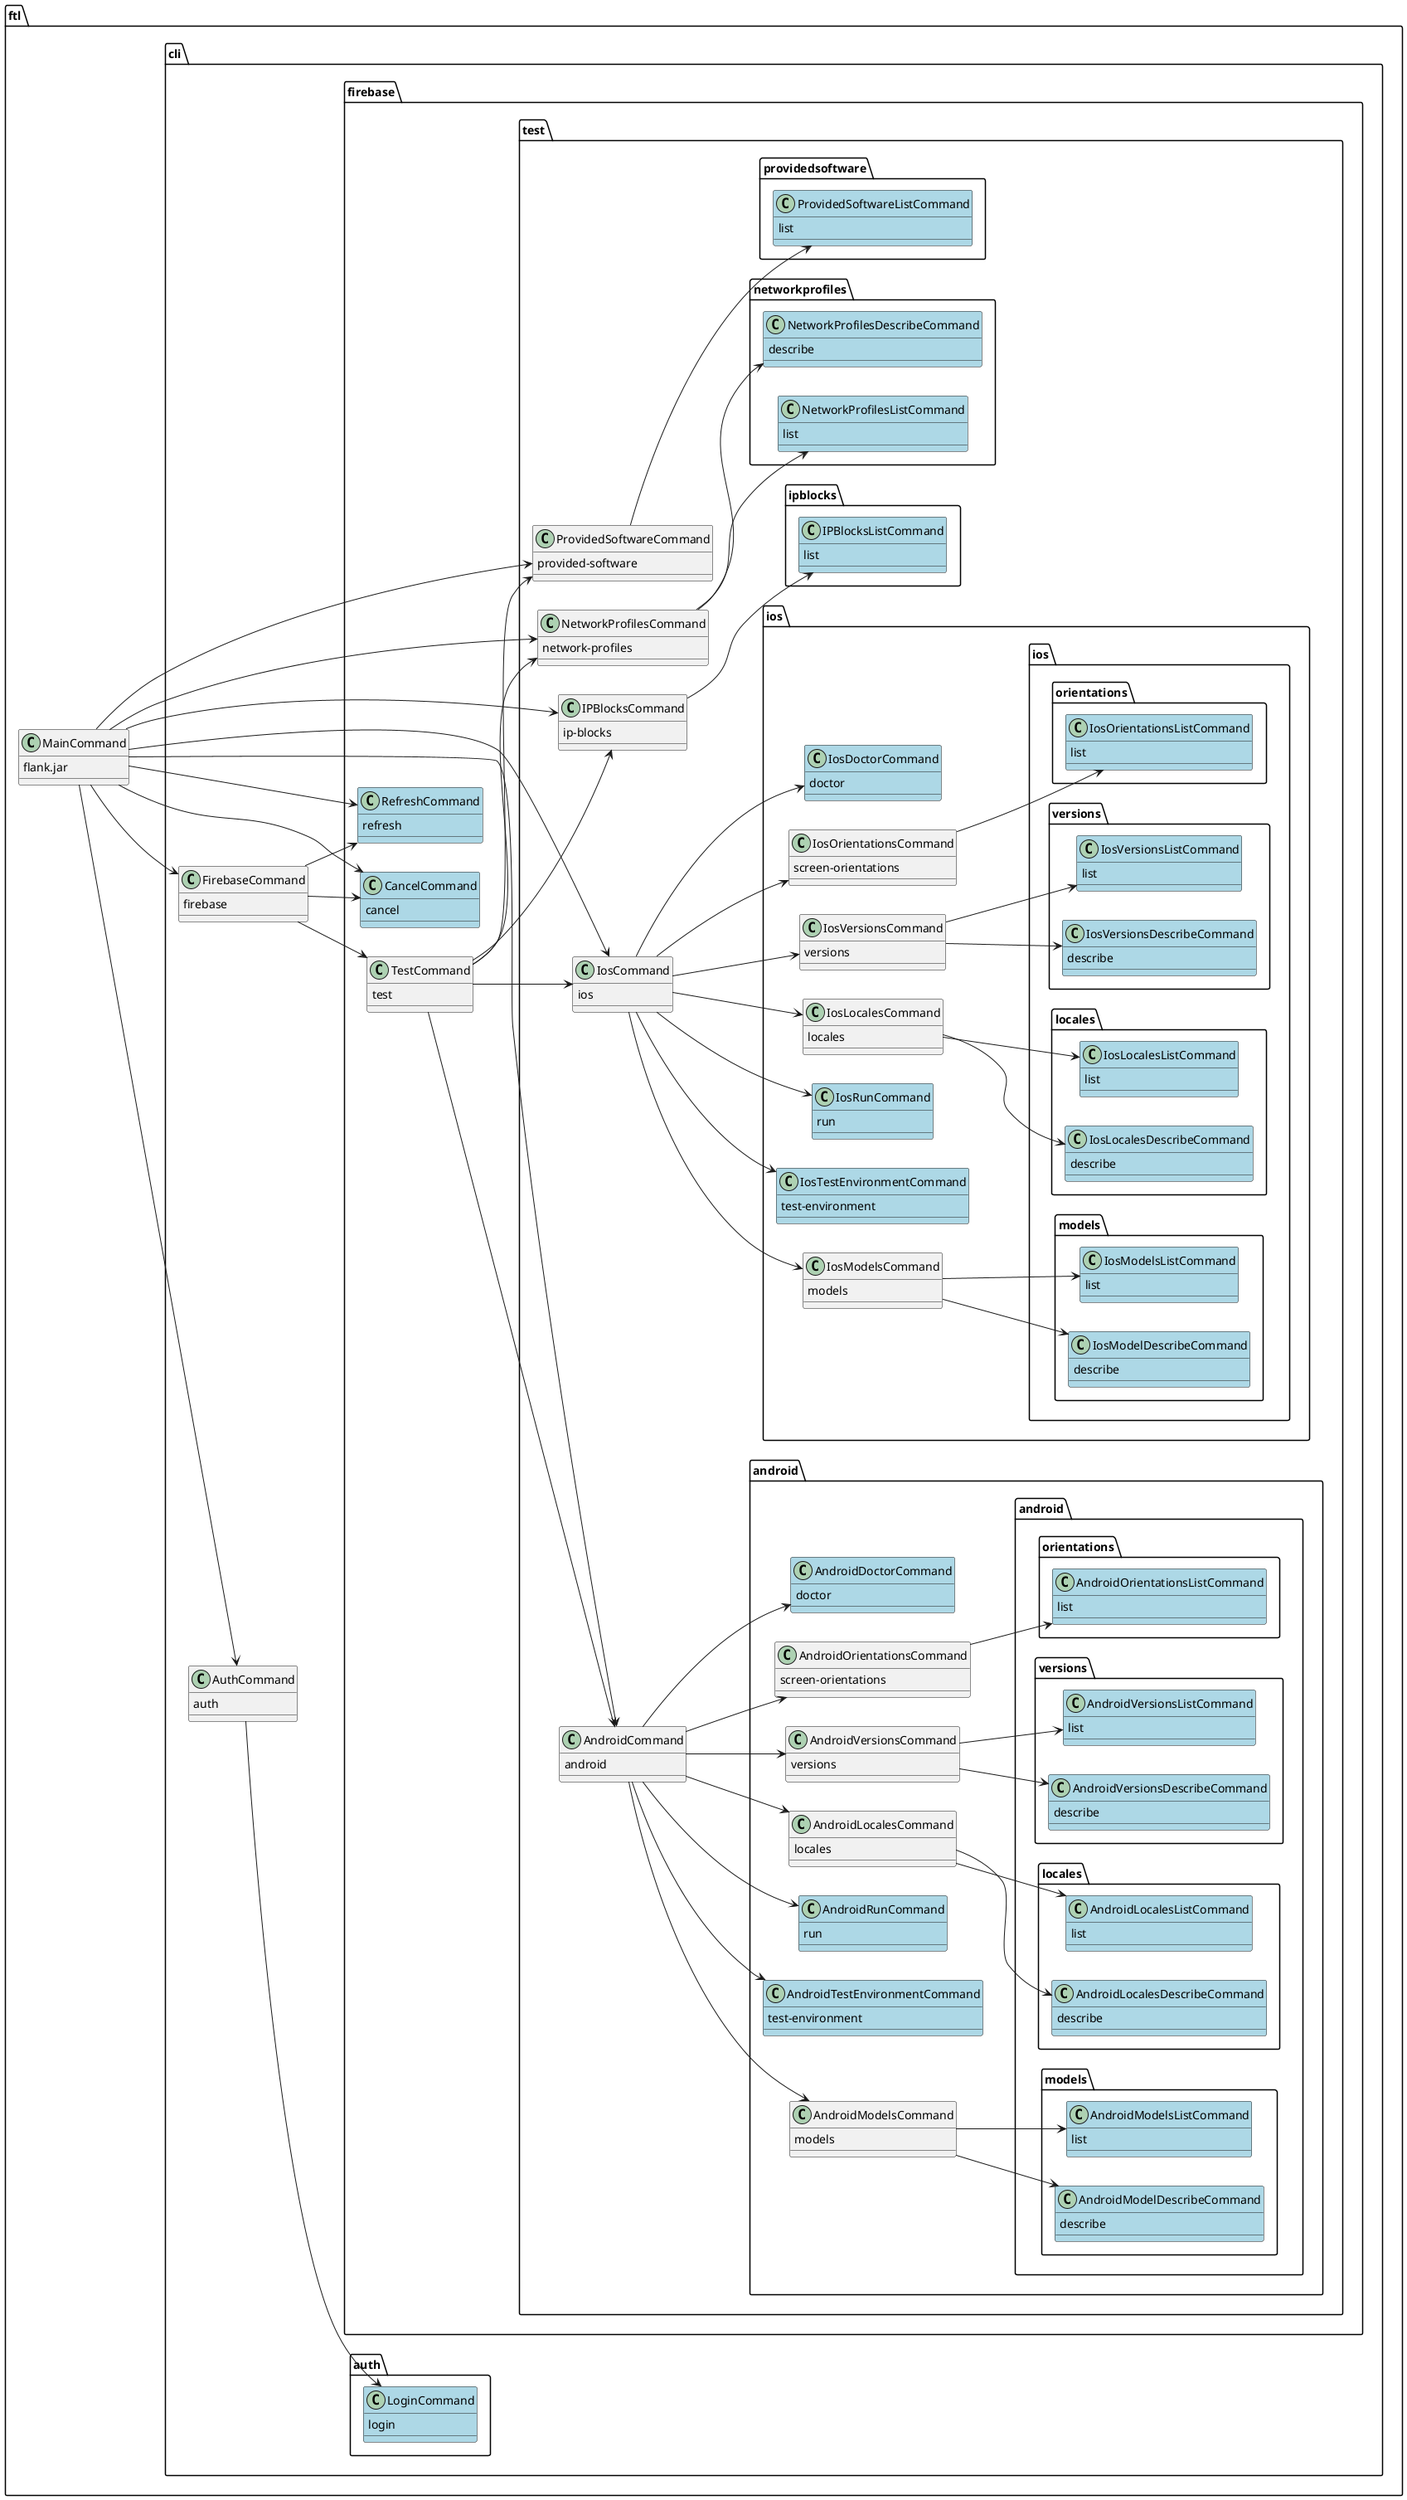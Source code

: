 @startuml
'https://plantuml.com/activity-diagram-beta

left to right direction

package "ftl" {

class MainCommand [[../../../test_runner/src/main/kotlin/ftl/Main.kt]] {
    flank.jar
}

package "cli" {

class AuthCommand [[../../../test_runner/src/main/kotlin/ftl/cli/AuthCommand.kt]] {
    auth
}
class FirebaseCommand [[../../../test_runner/src/main/kotlin/ftl/cli/FirebaseCommand.kt]] {
    firebase
}

package "auth" {
class LoginCommand [[../../../test_runner/src/main/kotlin/ftl/cli/auth/LoginCommand.kt]] #lightblue {
    login
}
}


package "firebase" {

class CancelCommand [[../../../test_runner/src/main/kotlin/ftl/cli/firebase/CancelCommand.kt]] #lightblue {
    cancel
}
class RefreshCommand [[../../../test_runner/src/main/kotlin/ftl/cli/firebase/RefreshCommand.kt]] #lightblue {
    refresh
}
class TestCommand [[../../../test_runner/src/main/kotlin/ftl/cli/firebase/TestCommand.kt]] {
    test
}

package "test" {

class AndroidCommand [[../../../test_runner/src/main/kotlin/ftl/cli/firebase/test/AndroidCommand.kt]] {
    android
}
class IosCommand [[../../../test_runner/src/main/kotlin/ftl/cli/firebase/test/IosCommand.kt]] {
    ios
}
class IPBlocksCommand [[../../../test_runner/src/main/kotlin/ftl/cli/firebase/test/IPBlocksCommand.kt]] {
    ip-blocks
}
class NetworkProfilesCommand [[../../../test_runner/src/main/kotlin/ftl/cli/firebase/test/NetworkProfilesCommand.kt]] {
    network-profiles
}
class ProvidedSoftwareCommand [[../../../test_runner/src/main/kotlin/ftl/cli/firebase/test/ProvidedSoftwareCommand.kt]] {
    provided-software
}

package "android" {

class AndroidDoctorCommand [[../../../test_runner/src/main/kotlin/ftl/cli/firebase/test/android/AndroidDoctorCommand.kt]] #lightblue {
    doctor
}
class AndroidLocalesCommand [[../../../test_runner/src/main/kotlin/ftl/cli/firebase/test/android/AndroidLocalesCommand.kt]] {
    locales
}
class AndroidModelsCommand [[../../../test_runner/src/main/kotlin/ftl/cli/firebase/test/android/AndroidModelsCommand.kt]] {
    models
}
class AndroidOrientationsCommand [[../../../test_runner/src/main/kotlin/ftl/cli/firebase/test/android/AndroidOrientationsCommand.kt]] {
    screen-orientations
}
class AndroidRunCommand [[../../../test_runner/src/main/kotlin/ftl/cli/firebase/test/android/AndroidRunCommand.kt]] #lightblue {
    run
}
class AndroidTestEnvironmentCommand [[../../../test_runner/src/main/kotlin/ftl/cli/firebase/test/android/AndroidTestEnvironmentCommand.kt]] #lightblue {
    test-environment
}
class AndroidVersionsCommand [[../../../test_runner/src/main/kotlin/ftl/cli/firebase/test/android/AndroidVersionsCommand.kt]] {
    versions
}

package "android.locales" {
class AndroidLocalesListCommand [[../../../test_runner/src/main/kotlin/ftl/cli/firebase/test/android/configuration/AndroidLocalesListCommand.kt]] #lightblue {
    list
}
class AndroidLocalesDescribeCommand [[../../../test_runner/src/main/kotlin/ftl/cli/firebase/test/android/configuration/AndroidLocalesDescribeCommand.kt]] #lightblue {
    describe
}
}

package "android.models" {
class AndroidModelsListCommand [[../../../test_runner/src/main/kotlin/ftl/cli/firebase/test/android/models/AndroidModelsListCommand.kt]] #lightblue {
    list
}
class AndroidModelDescribeCommand [[../../../test_runner/src/main/kotlin/ftl/cli/firebase/test/android/models/AndroidModelDescribeCommand.kt]] #lightblue {
    describe
}
}

package "android.orientations" {
class AndroidOrientationsListCommand [[../../../test_runner/src/main/kotlin/ftl/cli/firebase/test/android/orientations/AndroidOrientationsListCommand.kt]] #lightblue {
    list
}
}

package "android.versions" {
class AndroidVersionsListCommand [[../../../test_runner/src/main/kotlin/ftl/cli/firebase/test/android/versions/AndroidVersionsListCommand.kt]] #lightblue {
    list
}
class AndroidVersionsDescribeCommand [[../../../test_runner/src/main/kotlin/ftl/cli/firebase/test/android/versions/AndroidVersionsDescribeCommand.kt]] #lightblue {
    describe
}
}
}


package "ios" {

class IosDoctorCommand [[../../../test_runner/src/main/kotlin/ftl/cli/firebase/test/ios/IosDoctorCommand.kt]] #lightblue {
    doctor
}

class IosLocalesCommand [[../../../test_runner/src/main/kotlin/ftl/cli/firebase/test/ios/IosLocalesCommand.kt]] {
    locales
}
class IosModelsCommand [[../../../test_runner/src/main/kotlin/ftl/cli/firebase/test/ios/IosModelsCommand.kt]] {
    models
}
class IosOrientationsCommand [[../../../test_runner/src/main/kotlin/ftl/cli/firebase/test/ios/IosOrientationsCommand.kt]] {
    screen-orientations
}
class IosRunCommand [[../../../test_runner/src/main/kotlin/ftl/cli/firebase/test/ios/IosRunCommand.kt]] #lightblue {
    run
}
class IosTestEnvironmentCommand [[../../../test_runner/src/main/kotlin/ftl/cli/firebase/test/ios/IosTestEnvironmentCommand.kt]] #lightblue {
    test-environment
}
class IosVersionsCommand [[../../../test_runner/src/main/kotlin/ftl/cli/firebase/test/ios/IosVersionsCommand.kt]] {
    versions
}

package "ios.locales" {
class IosLocalesListCommand [[../../../test_runner/src/main/kotlin/ftl/cli/firebase/test/ios/configuration/IosLocalesListCommand.kt]] #lightblue {
    list
}
class IosLocalesDescribeCommand [[../../../test_runner/src/main/kotlin/ftl/cli/firebase/test/ios/configuration/IosLocalesDescribeCommand.kt]] #lightblue {
    describe
}
}

package "ios.models" {
class IosModelsListCommand [[../../../test_runner/src/main/kotlin/ftl/cli/firebase/test/ios/models/IosModelsListCommand.kt]] #lightblue {
    list
}
class IosModelDescribeCommand [[../../../test_runner/src/main/kotlin/ftl/cli/firebase/test/ios/models/IosModelDescribeCommand.kt]] #lightblue {
    describe
}
}

package "ios.orientations" {
class IosOrientationsListCommand [[../../../test_runner/src/main/kotlin/ftl/cli/firebase/test/ios/orientations/IosOrientationsListCommand.kt]] #lightblue {
    list
}
}

package "ios.versions" {
class IosVersionsListCommand [[../../../test_runner/src/main/kotlin/ftl/cli/firebase/test/ios/versions/IosVersionsListCommand.kt]] #lightblue {
    list
}
class IosVersionsDescribeCommand [[../../../test_runner/src/main/kotlin/ftl/cli/firebase/test/ios/versions/IosVersionsDescribeCommand.kt]] #lightblue {
    describe
}
}

}

package "ipblocks" {
class IPBlocksListCommand [[../../../test_runner/src/main/kotlin/ftl/cli/firebase/test/ipblocks/IPBlocksListCommand.kt]] #lightblue {
    list
}
}

package "networkprofiles" {
class NetworkProfilesDescribeCommand [[../../../test_runner/src/main/kotlin/ftl/cli/firebase/test/networkprofiles/NetworkProfilesDescribeCommand.kt]] #lightblue {
    describe
}
class NetworkProfilesListCommand [[../../../test_runner/src/main/kotlin/ftl/cli/firebase/test/networkprofiles/NetworkProfilesListCommand.kt]] #lightblue {
    list
}
}

package "providedsoftware" {
class ProvidedSoftwareListCommand [[../../../test_runner/src/main/kotlin/ftl/cli/firebase/test/providedsoftware/ProvidedSoftwareListCommand.kt]] #lightblue {
    list
}
}
}
}
}
}

MainCommand --> RefreshCommand
MainCommand --> CancelCommand
MainCommand --> ProvidedSoftwareCommand
MainCommand --> NetworkProfilesCommand
MainCommand --> IPBlocksCommand
MainCommand --> AuthCommand
MainCommand --> IosCommand
MainCommand --> AndroidCommand
MainCommand --> FirebaseCommand

AuthCommand --> LoginCommand

IPBlocksCommand --> IPBlocksListCommand

IosCommand --> IosRunCommand
IosCommand --> IosDoctorCommand
IosCommand --> IosModelsCommand
IosCommand --> IosVersionsCommand
IosCommand --> IosLocalesCommand
IosCommand --> IosOrientationsCommand
IosCommand --> IosTestEnvironmentCommand

IosModelsCommand --> IosModelsListCommand
IosModelsCommand --> IosModelDescribeCommand

IosVersionsCommand --> IosVersionsListCommand
IosVersionsCommand --> IosVersionsDescribeCommand

IosLocalesCommand --> IosLocalesListCommand
IosLocalesCommand --> IosLocalesDescribeCommand

IosOrientationsCommand --> IosOrientationsListCommand

AndroidCommand --> AndroidRunCommand
AndroidCommand --> AndroidDoctorCommand
AndroidCommand --> AndroidModelsCommand
AndroidCommand --> AndroidVersionsCommand
AndroidCommand --> AndroidLocalesCommand
AndroidCommand --> AndroidOrientationsCommand
AndroidCommand --> AndroidTestEnvironmentCommand

AndroidModelsCommand --> AndroidModelsListCommand
AndroidModelsCommand --> AndroidModelDescribeCommand

AndroidVersionsCommand --> AndroidVersionsListCommand
AndroidVersionsCommand --> AndroidVersionsDescribeCommand

AndroidLocalesCommand --> AndroidLocalesListCommand
AndroidLocalesCommand --> AndroidLocalesDescribeCommand

AndroidOrientationsCommand --> AndroidOrientationsListCommand

FirebaseCommand --> TestCommand
FirebaseCommand --> RefreshCommand
FirebaseCommand --> CancelCommand

TestCommand --> AndroidCommand
TestCommand --> IosCommand
TestCommand --> NetworkProfilesCommand
TestCommand --> ProvidedSoftwareCommand
TestCommand --> IPBlocksCommand

NetworkProfilesCommand --> NetworkProfilesDescribeCommand
NetworkProfilesCommand --> NetworkProfilesListCommand

ProvidedSoftwareCommand --> ProvidedSoftwareListCommand
@enduml
